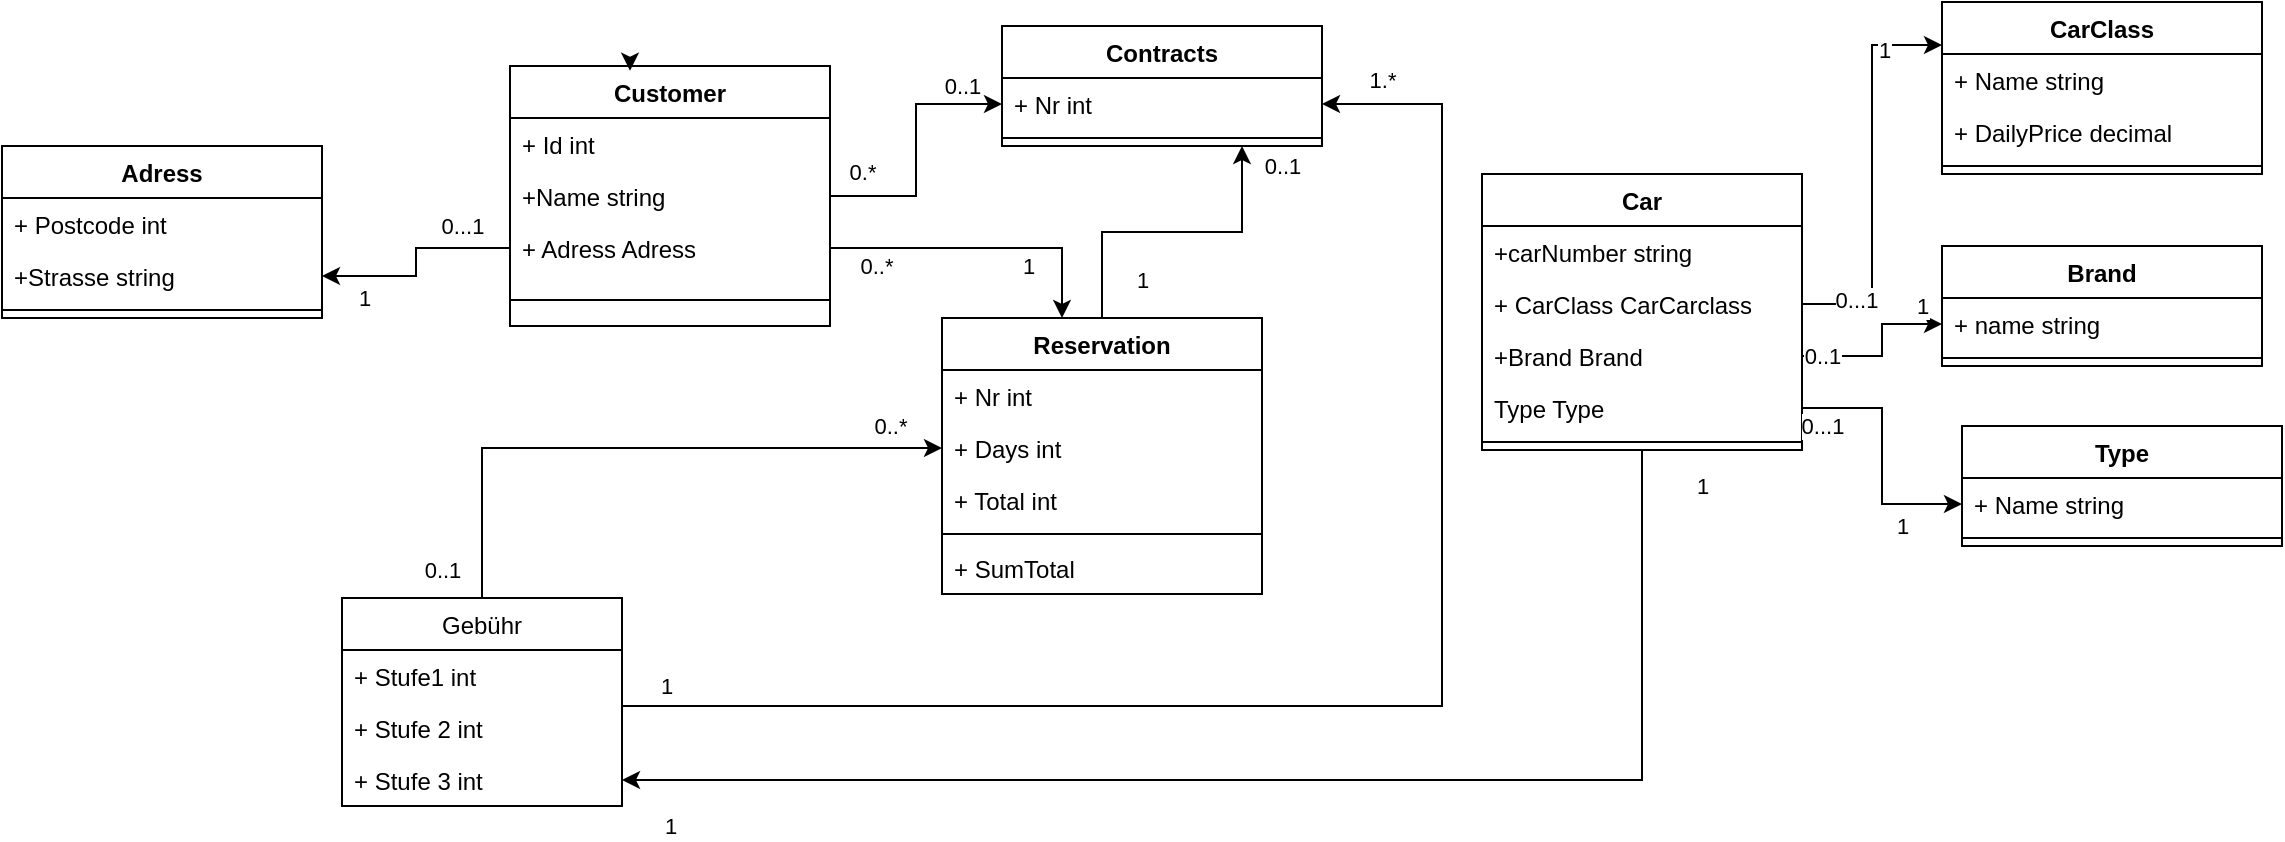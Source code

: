 <mxfile version="19.0.2" type="device"><diagram id="aQMPFtvIVOn9bfzOt-35" name="Class Diagramm"><mxGraphModel dx="1497" dy="813" grid="1" gridSize="10" guides="1" tooltips="1" connect="1" arrows="1" fold="1" page="1" pageScale="1" pageWidth="827" pageHeight="1169" math="0" shadow="0"><root><mxCell id="0"/><mxCell id="1" parent="0"/><mxCell id="Azuqr_bRZlFfcZqGQIEa-1" value="Brand" style="swimlane;fontStyle=1;align=center;verticalAlign=top;childLayout=stackLayout;horizontal=1;startSize=26;horizontalStack=0;resizeParent=1;resizeParentMax=0;resizeLast=0;collapsible=1;marginBottom=0;" vertex="1" parent="1"><mxGeometry x="970" y="140" width="160" height="60" as="geometry"/></mxCell><mxCell id="Azuqr_bRZlFfcZqGQIEa-2" value="+ name string" style="text;strokeColor=none;fillColor=none;align=left;verticalAlign=top;spacingLeft=4;spacingRight=4;overflow=hidden;rotatable=0;points=[[0,0.5],[1,0.5]];portConstraint=eastwest;" vertex="1" parent="Azuqr_bRZlFfcZqGQIEa-1"><mxGeometry y="26" width="160" height="26" as="geometry"/></mxCell><mxCell id="Azuqr_bRZlFfcZqGQIEa-3" value="" style="line;strokeWidth=1;fillColor=none;align=left;verticalAlign=middle;spacingTop=-1;spacingLeft=3;spacingRight=3;rotatable=0;labelPosition=right;points=[];portConstraint=eastwest;" vertex="1" parent="Azuqr_bRZlFfcZqGQIEa-1"><mxGeometry y="52" width="160" height="8" as="geometry"/></mxCell><mxCell id="Azuqr_bRZlFfcZqGQIEa-87" style="edgeStyle=orthogonalEdgeStyle;rounded=0;orthogonalLoop=1;jettySize=auto;html=1;" edge="1" parent="1" source="Azuqr_bRZlFfcZqGQIEa-9" target="Azuqr_bRZlFfcZqGQIEa-69"><mxGeometry relative="1" as="geometry"><mxPoint x="820" y="500" as="targetPoint"/></mxGeometry></mxCell><mxCell id="Azuqr_bRZlFfcZqGQIEa-104" value="1" style="edgeLabel;html=1;align=center;verticalAlign=middle;resizable=0;points=[];" vertex="1" connectable="0" parent="Azuqr_bRZlFfcZqGQIEa-87"><mxGeometry x="0.912" y="-2" relative="1" as="geometry"><mxPoint x="-6" y="25" as="offset"/></mxGeometry></mxCell><mxCell id="Azuqr_bRZlFfcZqGQIEa-105" value="1" style="edgeLabel;html=1;align=center;verticalAlign=middle;resizable=0;points=[];" vertex="1" connectable="0" parent="Azuqr_bRZlFfcZqGQIEa-87"><mxGeometry x="-0.932" y="-2" relative="1" as="geometry"><mxPoint x="32" y="-5" as="offset"/></mxGeometry></mxCell><mxCell id="Azuqr_bRZlFfcZqGQIEa-9" value="Car" style="swimlane;fontStyle=1;align=center;verticalAlign=top;childLayout=stackLayout;horizontal=1;startSize=26;horizontalStack=0;resizeParent=1;resizeParentMax=0;resizeLast=0;collapsible=1;marginBottom=0;" vertex="1" parent="1"><mxGeometry x="740" y="104" width="160" height="138" as="geometry"/></mxCell><mxCell id="Azuqr_bRZlFfcZqGQIEa-10" value="+carNumber string  &#10;" style="text;strokeColor=none;fillColor=none;align=left;verticalAlign=top;spacingLeft=4;spacingRight=4;overflow=hidden;rotatable=0;points=[[0,0.5],[1,0.5]];portConstraint=eastwest;" vertex="1" parent="Azuqr_bRZlFfcZqGQIEa-9"><mxGeometry y="26" width="160" height="26" as="geometry"/></mxCell><mxCell id="Azuqr_bRZlFfcZqGQIEa-26" value="+ CarClass CarCarclass" style="text;strokeColor=none;fillColor=none;align=left;verticalAlign=top;spacingLeft=4;spacingRight=4;overflow=hidden;rotatable=0;points=[[0,0.5],[1,0.5]];portConstraint=eastwest;" vertex="1" parent="Azuqr_bRZlFfcZqGQIEa-9"><mxGeometry y="52" width="160" height="26" as="geometry"/></mxCell><mxCell id="Azuqr_bRZlFfcZqGQIEa-27" value="+Brand Brand" style="text;strokeColor=none;fillColor=none;align=left;verticalAlign=top;spacingLeft=4;spacingRight=4;overflow=hidden;rotatable=0;points=[[0,0.5],[1,0.5]];portConstraint=eastwest;" vertex="1" parent="Azuqr_bRZlFfcZqGQIEa-9"><mxGeometry y="78" width="160" height="26" as="geometry"/></mxCell><mxCell id="Azuqr_bRZlFfcZqGQIEa-28" value="Type Type" style="text;strokeColor=none;fillColor=none;align=left;verticalAlign=top;spacingLeft=4;spacingRight=4;overflow=hidden;rotatable=0;points=[[0,0.5],[1,0.5]];portConstraint=eastwest;" vertex="1" parent="Azuqr_bRZlFfcZqGQIEa-9"><mxGeometry y="104" width="160" height="26" as="geometry"/></mxCell><mxCell id="Azuqr_bRZlFfcZqGQIEa-11" value="" style="line;strokeWidth=1;fillColor=none;align=left;verticalAlign=middle;spacingTop=-1;spacingLeft=3;spacingRight=3;rotatable=0;labelPosition=right;points=[];portConstraint=eastwest;" vertex="1" parent="Azuqr_bRZlFfcZqGQIEa-9"><mxGeometry y="130" width="160" height="8" as="geometry"/></mxCell><mxCell id="Azuqr_bRZlFfcZqGQIEa-13" value="CarClass" style="swimlane;fontStyle=1;align=center;verticalAlign=top;childLayout=stackLayout;horizontal=1;startSize=26;horizontalStack=0;resizeParent=1;resizeParentMax=0;resizeLast=0;collapsible=1;marginBottom=0;" vertex="1" parent="1"><mxGeometry x="970" y="18" width="160" height="86" as="geometry"/></mxCell><mxCell id="Azuqr_bRZlFfcZqGQIEa-14" value="+ Name string" style="text;strokeColor=none;fillColor=none;align=left;verticalAlign=top;spacingLeft=4;spacingRight=4;overflow=hidden;rotatable=0;points=[[0,0.5],[1,0.5]];portConstraint=eastwest;" vertex="1" parent="Azuqr_bRZlFfcZqGQIEa-13"><mxGeometry y="26" width="160" height="26" as="geometry"/></mxCell><mxCell id="Azuqr_bRZlFfcZqGQIEa-25" value="+ DailyPrice decimal" style="text;strokeColor=none;fillColor=none;align=left;verticalAlign=top;spacingLeft=4;spacingRight=4;overflow=hidden;rotatable=0;points=[[0,0.5],[1,0.5]];portConstraint=eastwest;" vertex="1" parent="Azuqr_bRZlFfcZqGQIEa-13"><mxGeometry y="52" width="160" height="26" as="geometry"/></mxCell><mxCell id="Azuqr_bRZlFfcZqGQIEa-15" value="" style="line;strokeWidth=1;fillColor=none;align=left;verticalAlign=middle;spacingTop=-1;spacingLeft=3;spacingRight=3;rotatable=0;labelPosition=right;points=[];portConstraint=eastwest;" vertex="1" parent="Azuqr_bRZlFfcZqGQIEa-13"><mxGeometry y="78" width="160" height="8" as="geometry"/></mxCell><mxCell id="Azuqr_bRZlFfcZqGQIEa-21" value="Type" style="swimlane;fontStyle=1;align=center;verticalAlign=top;childLayout=stackLayout;horizontal=1;startSize=26;horizontalStack=0;resizeParent=1;resizeParentMax=0;resizeLast=0;collapsible=1;marginBottom=0;" vertex="1" parent="1"><mxGeometry x="980" y="230" width="160" height="60" as="geometry"/></mxCell><mxCell id="Azuqr_bRZlFfcZqGQIEa-22" value="+ Name string" style="text;strokeColor=none;fillColor=none;align=left;verticalAlign=top;spacingLeft=4;spacingRight=4;overflow=hidden;rotatable=0;points=[[0,0.5],[1,0.5]];portConstraint=eastwest;" vertex="1" parent="Azuqr_bRZlFfcZqGQIEa-21"><mxGeometry y="26" width="160" height="26" as="geometry"/></mxCell><mxCell id="Azuqr_bRZlFfcZqGQIEa-23" value="" style="line;strokeWidth=1;fillColor=none;align=left;verticalAlign=middle;spacingTop=-1;spacingLeft=3;spacingRight=3;rotatable=0;labelPosition=right;points=[];portConstraint=eastwest;" vertex="1" parent="Azuqr_bRZlFfcZqGQIEa-21"><mxGeometry y="52" width="160" height="8" as="geometry"/></mxCell><mxCell id="Azuqr_bRZlFfcZqGQIEa-31" style="edgeStyle=orthogonalEdgeStyle;rounded=0;orthogonalLoop=1;jettySize=auto;html=1;entryX=0;entryY=0.25;entryDx=0;entryDy=0;" edge="1" parent="1" source="Azuqr_bRZlFfcZqGQIEa-26" target="Azuqr_bRZlFfcZqGQIEa-13"><mxGeometry relative="1" as="geometry"/></mxCell><mxCell id="Azuqr_bRZlFfcZqGQIEa-33" value="1" style="edgeLabel;html=1;align=center;verticalAlign=middle;resizable=0;points=[];" vertex="1" connectable="0" parent="Azuqr_bRZlFfcZqGQIEa-31"><mxGeometry x="0.709" y="-1" relative="1" as="geometry"><mxPoint y="1" as="offset"/></mxGeometry></mxCell><mxCell id="Azuqr_bRZlFfcZqGQIEa-34" value="0...1" style="edgeLabel;html=1;align=center;verticalAlign=middle;resizable=0;points=[];" vertex="1" connectable="0" parent="Azuqr_bRZlFfcZqGQIEa-31"><mxGeometry x="-0.729" y="2" relative="1" as="geometry"><mxPoint as="offset"/></mxGeometry></mxCell><mxCell id="Azuqr_bRZlFfcZqGQIEa-35" style="edgeStyle=orthogonalEdgeStyle;rounded=0;orthogonalLoop=1;jettySize=auto;html=1;entryX=0;entryY=0.5;entryDx=0;entryDy=0;" edge="1" parent="1" source="Azuqr_bRZlFfcZqGQIEa-27" target="Azuqr_bRZlFfcZqGQIEa-2"><mxGeometry relative="1" as="geometry"><mxPoint x="960" y="179" as="targetPoint"/><Array as="points"><mxPoint x="940" y="195"/><mxPoint x="940" y="179"/></Array></mxGeometry></mxCell><mxCell id="Azuqr_bRZlFfcZqGQIEa-36" value="0..1" style="edgeLabel;html=1;align=center;verticalAlign=middle;resizable=0;points=[];" vertex="1" connectable="0" parent="Azuqr_bRZlFfcZqGQIEa-35"><mxGeometry x="-0.326" y="-3" relative="1" as="geometry"><mxPoint x="-19" y="-3" as="offset"/></mxGeometry></mxCell><mxCell id="Azuqr_bRZlFfcZqGQIEa-37" value="1" style="edgeLabel;html=1;align=center;verticalAlign=middle;resizable=0;points=[];" vertex="1" connectable="0" parent="Azuqr_bRZlFfcZqGQIEa-35"><mxGeometry x="-0.163" y="-2" relative="1" as="geometry"><mxPoint x="24" y="-27" as="offset"/></mxGeometry></mxCell><mxCell id="Azuqr_bRZlFfcZqGQIEa-39" style="edgeStyle=orthogonalEdgeStyle;rounded=0;orthogonalLoop=1;jettySize=auto;html=1;entryX=0;entryY=0.5;entryDx=0;entryDy=0;" edge="1" parent="1" source="Azuqr_bRZlFfcZqGQIEa-28" target="Azuqr_bRZlFfcZqGQIEa-22"><mxGeometry relative="1" as="geometry"/></mxCell><mxCell id="Azuqr_bRZlFfcZqGQIEa-40" value="0...1" style="edgeLabel;html=1;align=center;verticalAlign=middle;resizable=0;points=[];" vertex="1" connectable="0" parent="Azuqr_bRZlFfcZqGQIEa-39"><mxGeometry x="-0.5" y="-1" relative="1" as="geometry"><mxPoint x="-22" y="8" as="offset"/></mxGeometry></mxCell><mxCell id="Azuqr_bRZlFfcZqGQIEa-41" value="1" style="edgeLabel;html=1;align=center;verticalAlign=middle;resizable=0;points=[];" vertex="1" connectable="0" parent="Azuqr_bRZlFfcZqGQIEa-39"><mxGeometry x="0.484" y="-3" relative="1" as="geometry"><mxPoint x="3" y="8" as="offset"/></mxGeometry></mxCell><mxCell id="Azuqr_bRZlFfcZqGQIEa-84" style="edgeStyle=orthogonalEdgeStyle;rounded=0;orthogonalLoop=1;jettySize=auto;html=1;entryX=0;entryY=0.5;entryDx=0;entryDy=0;" edge="1" parent="1" source="Azuqr_bRZlFfcZqGQIEa-42" target="Azuqr_bRZlFfcZqGQIEa-75"><mxGeometry relative="1" as="geometry"><Array as="points"><mxPoint x="457" y="115"/><mxPoint x="457" y="69"/></Array></mxGeometry></mxCell><mxCell id="Azuqr_bRZlFfcZqGQIEa-93" value="0.*" style="edgeLabel;html=1;align=center;verticalAlign=middle;resizable=0;points=[];" vertex="1" connectable="0" parent="Azuqr_bRZlFfcZqGQIEa-84"><mxGeometry x="-0.275" y="3" relative="1" as="geometry"><mxPoint x="-24" y="-7" as="offset"/></mxGeometry></mxCell><mxCell id="Azuqr_bRZlFfcZqGQIEa-95" value="0..1" style="edgeLabel;html=1;align=center;verticalAlign=middle;resizable=0;points=[];" vertex="1" connectable="0" parent="Azuqr_bRZlFfcZqGQIEa-84"><mxGeometry x="0.487" relative="1" as="geometry"><mxPoint x="14" y="-9" as="offset"/></mxGeometry></mxCell><mxCell id="Azuqr_bRZlFfcZqGQIEa-42" value="Customer" style="swimlane;fontStyle=1;align=center;verticalAlign=top;childLayout=stackLayout;horizontal=1;startSize=26;horizontalStack=0;resizeParent=1;resizeParentMax=0;resizeLast=0;collapsible=1;marginBottom=0;" vertex="1" parent="1"><mxGeometry x="254" y="50" width="160" height="130" as="geometry"/></mxCell><mxCell id="Azuqr_bRZlFfcZqGQIEa-43" value="+ Id int" style="text;strokeColor=none;fillColor=none;align=left;verticalAlign=top;spacingLeft=4;spacingRight=4;overflow=hidden;rotatable=0;points=[[0,0.5],[1,0.5]];portConstraint=eastwest;" vertex="1" parent="Azuqr_bRZlFfcZqGQIEa-42"><mxGeometry y="26" width="160" height="26" as="geometry"/></mxCell><mxCell id="Azuqr_bRZlFfcZqGQIEa-46" value="+Name string" style="text;strokeColor=none;fillColor=none;align=left;verticalAlign=top;spacingLeft=4;spacingRight=4;overflow=hidden;rotatable=0;points=[[0,0.5],[1,0.5]];portConstraint=eastwest;" vertex="1" parent="Azuqr_bRZlFfcZqGQIEa-42"><mxGeometry y="52" width="160" height="26" as="geometry"/></mxCell><mxCell id="Azuqr_bRZlFfcZqGQIEa-47" value="+ Adress Adress" style="text;strokeColor=none;fillColor=none;align=left;verticalAlign=top;spacingLeft=4;spacingRight=4;overflow=hidden;rotatable=0;points=[[0,0.5],[1,0.5]];portConstraint=eastwest;" vertex="1" parent="Azuqr_bRZlFfcZqGQIEa-42"><mxGeometry y="78" width="160" height="26" as="geometry"/></mxCell><mxCell id="Azuqr_bRZlFfcZqGQIEa-44" value="" style="line;strokeWidth=1;fillColor=none;align=left;verticalAlign=middle;spacingTop=-1;spacingLeft=3;spacingRight=3;rotatable=0;labelPosition=right;points=[];portConstraint=eastwest;" vertex="1" parent="Azuqr_bRZlFfcZqGQIEa-42"><mxGeometry y="104" width="160" height="26" as="geometry"/></mxCell><mxCell id="Azuqr_bRZlFfcZqGQIEa-52" value="Adress" style="swimlane;fontStyle=1;align=center;verticalAlign=top;childLayout=stackLayout;horizontal=1;startSize=26;horizontalStack=0;resizeParent=1;resizeParentMax=0;resizeLast=0;collapsible=1;marginBottom=0;" vertex="1" parent="1"><mxGeometry y="90" width="160" height="86" as="geometry"/></mxCell><mxCell id="Azuqr_bRZlFfcZqGQIEa-53" value="+ Postcode int" style="text;strokeColor=none;fillColor=none;align=left;verticalAlign=top;spacingLeft=4;spacingRight=4;overflow=hidden;rotatable=0;points=[[0,0.5],[1,0.5]];portConstraint=eastwest;" vertex="1" parent="Azuqr_bRZlFfcZqGQIEa-52"><mxGeometry y="26" width="160" height="26" as="geometry"/></mxCell><mxCell id="Azuqr_bRZlFfcZqGQIEa-56" value="+Strasse string" style="text;strokeColor=none;fillColor=none;align=left;verticalAlign=top;spacingLeft=4;spacingRight=4;overflow=hidden;rotatable=0;points=[[0,0.5],[1,0.5]];portConstraint=eastwest;" vertex="1" parent="Azuqr_bRZlFfcZqGQIEa-52"><mxGeometry y="52" width="160" height="26" as="geometry"/></mxCell><mxCell id="Azuqr_bRZlFfcZqGQIEa-54" value="" style="line;strokeWidth=1;fillColor=none;align=left;verticalAlign=middle;spacingTop=-1;spacingLeft=3;spacingRight=3;rotatable=0;labelPosition=right;points=[];portConstraint=eastwest;" vertex="1" parent="Azuqr_bRZlFfcZqGQIEa-52"><mxGeometry y="78" width="160" height="8" as="geometry"/></mxCell><mxCell id="Azuqr_bRZlFfcZqGQIEa-58" style="edgeStyle=orthogonalEdgeStyle;rounded=0;orthogonalLoop=1;jettySize=auto;html=1;exitX=0.25;exitY=0;exitDx=0;exitDy=0;entryX=0.375;entryY=0.018;entryDx=0;entryDy=0;entryPerimeter=0;" edge="1" parent="1" source="Azuqr_bRZlFfcZqGQIEa-42" target="Azuqr_bRZlFfcZqGQIEa-42"><mxGeometry relative="1" as="geometry"/></mxCell><mxCell id="Azuqr_bRZlFfcZqGQIEa-59" style="edgeStyle=orthogonalEdgeStyle;rounded=0;orthogonalLoop=1;jettySize=auto;html=1;entryX=1;entryY=0.5;entryDx=0;entryDy=0;" edge="1" parent="1" source="Azuqr_bRZlFfcZqGQIEa-47" target="Azuqr_bRZlFfcZqGQIEa-56"><mxGeometry relative="1" as="geometry"/></mxCell><mxCell id="Azuqr_bRZlFfcZqGQIEa-60" value="0...1" style="edgeLabel;html=1;align=center;verticalAlign=middle;resizable=0;points=[];" vertex="1" connectable="0" parent="Azuqr_bRZlFfcZqGQIEa-59"><mxGeometry x="-0.778" relative="1" as="geometry"><mxPoint x="-12" y="-11" as="offset"/></mxGeometry></mxCell><mxCell id="Azuqr_bRZlFfcZqGQIEa-61" value="1" style="edgeLabel;html=1;align=center;verticalAlign=middle;resizable=0;points=[];" vertex="1" connectable="0" parent="1"><mxGeometry x="240" y="140" as="geometry"><mxPoint x="-59" y="26" as="offset"/></mxGeometry></mxCell><mxCell id="Azuqr_bRZlFfcZqGQIEa-86" style="edgeStyle=orthogonalEdgeStyle;rounded=0;orthogonalLoop=1;jettySize=auto;html=1;" edge="1" parent="1" source="Azuqr_bRZlFfcZqGQIEa-66" target="Azuqr_bRZlFfcZqGQIEa-75"><mxGeometry relative="1" as="geometry"><mxPoint x="690" y="50" as="targetPoint"/><Array as="points"><mxPoint x="720" y="370"/><mxPoint x="720" y="69"/></Array></mxGeometry></mxCell><mxCell id="Azuqr_bRZlFfcZqGQIEa-100" value="1.*" style="edgeLabel;html=1;align=center;verticalAlign=middle;resizable=0;points=[];" vertex="1" connectable="0" parent="Azuqr_bRZlFfcZqGQIEa-86"><mxGeometry x="0.875" y="1" relative="1" as="geometry"><mxPoint x="-18" y="-13" as="offset"/></mxGeometry></mxCell><mxCell id="Azuqr_bRZlFfcZqGQIEa-101" value="1" style="edgeLabel;html=1;align=center;verticalAlign=middle;resizable=0;points=[];" vertex="1" connectable="0" parent="Azuqr_bRZlFfcZqGQIEa-86"><mxGeometry x="-0.944" y="-4" relative="1" as="geometry"><mxPoint y="-14" as="offset"/></mxGeometry></mxCell><mxCell id="Azuqr_bRZlFfcZqGQIEa-89" style="edgeStyle=orthogonalEdgeStyle;rounded=0;orthogonalLoop=1;jettySize=auto;html=1;entryX=0;entryY=0.5;entryDx=0;entryDy=0;" edge="1" parent="1" source="Azuqr_bRZlFfcZqGQIEa-66" target="Azuqr_bRZlFfcZqGQIEa-82"><mxGeometry relative="1" as="geometry"><mxPoint x="240" y="230" as="targetPoint"/></mxGeometry></mxCell><mxCell id="Azuqr_bRZlFfcZqGQIEa-102" value="0..1" style="edgeLabel;html=1;align=center;verticalAlign=middle;resizable=0;points=[];" vertex="1" connectable="0" parent="Azuqr_bRZlFfcZqGQIEa-89"><mxGeometry x="-0.858" relative="1" as="geometry"><mxPoint x="-20" y="7" as="offset"/></mxGeometry></mxCell><mxCell id="Azuqr_bRZlFfcZqGQIEa-103" value="0..*" style="edgeLabel;html=1;align=center;verticalAlign=middle;resizable=0;points=[];" vertex="1" connectable="0" parent="Azuqr_bRZlFfcZqGQIEa-89"><mxGeometry x="0.83" relative="1" as="geometry"><mxPoint y="-11" as="offset"/></mxGeometry></mxCell><mxCell id="Azuqr_bRZlFfcZqGQIEa-66" value="Gebühr" style="swimlane;fontStyle=0;childLayout=stackLayout;horizontal=1;startSize=26;fillColor=none;horizontalStack=0;resizeParent=1;resizeParentMax=0;resizeLast=0;collapsible=1;marginBottom=0;" vertex="1" parent="1"><mxGeometry x="170" y="316" width="140" height="104" as="geometry"/></mxCell><mxCell id="Azuqr_bRZlFfcZqGQIEa-67" value="+ Stufe1 int" style="text;strokeColor=none;fillColor=none;align=left;verticalAlign=top;spacingLeft=4;spacingRight=4;overflow=hidden;rotatable=0;points=[[0,0.5],[1,0.5]];portConstraint=eastwest;" vertex="1" parent="Azuqr_bRZlFfcZqGQIEa-66"><mxGeometry y="26" width="140" height="26" as="geometry"/></mxCell><mxCell id="Azuqr_bRZlFfcZqGQIEa-68" value="+ Stufe 2 int" style="text;strokeColor=none;fillColor=none;align=left;verticalAlign=top;spacingLeft=4;spacingRight=4;overflow=hidden;rotatable=0;points=[[0,0.5],[1,0.5]];portConstraint=eastwest;" vertex="1" parent="Azuqr_bRZlFfcZqGQIEa-66"><mxGeometry y="52" width="140" height="26" as="geometry"/></mxCell><mxCell id="Azuqr_bRZlFfcZqGQIEa-69" value="+ Stufe 3 int" style="text;strokeColor=none;fillColor=none;align=left;verticalAlign=top;spacingLeft=4;spacingRight=4;overflow=hidden;rotatable=0;points=[[0,0.5],[1,0.5]];portConstraint=eastwest;" vertex="1" parent="Azuqr_bRZlFfcZqGQIEa-66"><mxGeometry y="78" width="140" height="26" as="geometry"/></mxCell><mxCell id="Azuqr_bRZlFfcZqGQIEa-74" value="Contracts" style="swimlane;fontStyle=1;align=center;verticalAlign=top;childLayout=stackLayout;horizontal=1;startSize=26;horizontalStack=0;resizeParent=1;resizeParentMax=0;resizeLast=0;collapsible=1;marginBottom=0;" vertex="1" parent="1"><mxGeometry x="500" y="30" width="160" height="60" as="geometry"/></mxCell><mxCell id="Azuqr_bRZlFfcZqGQIEa-75" value="+ Nr int" style="text;strokeColor=none;fillColor=none;align=left;verticalAlign=top;spacingLeft=4;spacingRight=4;overflow=hidden;rotatable=0;points=[[0,0.5],[1,0.5]];portConstraint=eastwest;" vertex="1" parent="Azuqr_bRZlFfcZqGQIEa-74"><mxGeometry y="26" width="160" height="26" as="geometry"/></mxCell><mxCell id="Azuqr_bRZlFfcZqGQIEa-76" value="" style="line;strokeWidth=1;fillColor=none;align=left;verticalAlign=middle;spacingTop=-1;spacingLeft=3;spacingRight=3;rotatable=0;labelPosition=right;points=[];portConstraint=eastwest;" vertex="1" parent="Azuqr_bRZlFfcZqGQIEa-74"><mxGeometry y="52" width="160" height="8" as="geometry"/></mxCell><mxCell id="Azuqr_bRZlFfcZqGQIEa-88" style="edgeStyle=orthogonalEdgeStyle;rounded=0;orthogonalLoop=1;jettySize=auto;html=1;entryX=0.75;entryY=1;entryDx=0;entryDy=0;" edge="1" parent="1" source="Azuqr_bRZlFfcZqGQIEa-78" target="Azuqr_bRZlFfcZqGQIEa-74"><mxGeometry relative="1" as="geometry"/></mxCell><mxCell id="Azuqr_bRZlFfcZqGQIEa-98" value="1" style="edgeLabel;html=1;align=center;verticalAlign=middle;resizable=0;points=[];" vertex="1" connectable="0" parent="Azuqr_bRZlFfcZqGQIEa-88"><mxGeometry x="-0.547" y="3" relative="1" as="geometry"><mxPoint x="23" y="16" as="offset"/></mxGeometry></mxCell><mxCell id="Azuqr_bRZlFfcZqGQIEa-99" value="0..1" style="edgeLabel;html=1;align=center;verticalAlign=middle;resizable=0;points=[];" vertex="1" connectable="0" parent="Azuqr_bRZlFfcZqGQIEa-88"><mxGeometry x="0.58" y="2" relative="1" as="geometry"><mxPoint x="22" y="-23" as="offset"/></mxGeometry></mxCell><mxCell id="Azuqr_bRZlFfcZqGQIEa-78" value="Reservation" style="swimlane;fontStyle=1;align=center;verticalAlign=top;childLayout=stackLayout;horizontal=1;startSize=26;horizontalStack=0;resizeParent=1;resizeParentMax=0;resizeLast=0;collapsible=1;marginBottom=0;" vertex="1" parent="1"><mxGeometry x="470" y="176" width="160" height="138" as="geometry"/></mxCell><mxCell id="Azuqr_bRZlFfcZqGQIEa-79" value="+ Nr int&#10;" style="text;strokeColor=none;fillColor=none;align=left;verticalAlign=top;spacingLeft=4;spacingRight=4;overflow=hidden;rotatable=0;points=[[0,0.5],[1,0.5]];portConstraint=eastwest;" vertex="1" parent="Azuqr_bRZlFfcZqGQIEa-78"><mxGeometry y="26" width="160" height="26" as="geometry"/></mxCell><mxCell id="Azuqr_bRZlFfcZqGQIEa-82" value="+ Days int" style="text;strokeColor=none;fillColor=none;align=left;verticalAlign=top;spacingLeft=4;spacingRight=4;overflow=hidden;rotatable=0;points=[[0,0.5],[1,0.5]];portConstraint=eastwest;" vertex="1" parent="Azuqr_bRZlFfcZqGQIEa-78"><mxGeometry y="52" width="160" height="26" as="geometry"/></mxCell><mxCell id="Azuqr_bRZlFfcZqGQIEa-83" value="+ Total int" style="text;strokeColor=none;fillColor=none;align=left;verticalAlign=top;spacingLeft=4;spacingRight=4;overflow=hidden;rotatable=0;points=[[0,0.5],[1,0.5]];portConstraint=eastwest;" vertex="1" parent="Azuqr_bRZlFfcZqGQIEa-78"><mxGeometry y="78" width="160" height="26" as="geometry"/></mxCell><mxCell id="Azuqr_bRZlFfcZqGQIEa-80" value="" style="line;strokeWidth=1;fillColor=none;align=left;verticalAlign=middle;spacingTop=-1;spacingLeft=3;spacingRight=3;rotatable=0;labelPosition=right;points=[];portConstraint=eastwest;" vertex="1" parent="Azuqr_bRZlFfcZqGQIEa-78"><mxGeometry y="104" width="160" height="8" as="geometry"/></mxCell><mxCell id="Azuqr_bRZlFfcZqGQIEa-81" value="+ SumTotal" style="text;strokeColor=none;fillColor=none;align=left;verticalAlign=top;spacingLeft=4;spacingRight=4;overflow=hidden;rotatable=0;points=[[0,0.5],[1,0.5]];portConstraint=eastwest;" vertex="1" parent="Azuqr_bRZlFfcZqGQIEa-78"><mxGeometry y="112" width="160" height="26" as="geometry"/></mxCell><mxCell id="Azuqr_bRZlFfcZqGQIEa-85" style="edgeStyle=orthogonalEdgeStyle;rounded=0;orthogonalLoop=1;jettySize=auto;html=1;entryX=0.375;entryY=0;entryDx=0;entryDy=0;entryPerimeter=0;" edge="1" parent="1" source="Azuqr_bRZlFfcZqGQIEa-47" target="Azuqr_bRZlFfcZqGQIEa-78"><mxGeometry relative="1" as="geometry"/></mxCell><mxCell id="Azuqr_bRZlFfcZqGQIEa-96" value="0..*" style="edgeLabel;html=1;align=center;verticalAlign=middle;resizable=0;points=[];" vertex="1" connectable="0" parent="Azuqr_bRZlFfcZqGQIEa-85"><mxGeometry x="-0.7" relative="1" as="geometry"><mxPoint y="9" as="offset"/></mxGeometry></mxCell><mxCell id="Azuqr_bRZlFfcZqGQIEa-97" value="1" style="edgeLabel;html=1;align=center;verticalAlign=middle;resizable=0;points=[];" vertex="1" connectable="0" parent="Azuqr_bRZlFfcZqGQIEa-85"><mxGeometry x="0.304" relative="1" as="geometry"><mxPoint y="9" as="offset"/></mxGeometry></mxCell></root></mxGraphModel></diagram></mxfile>